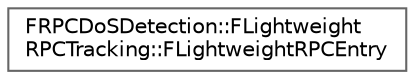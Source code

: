 digraph "Graphical Class Hierarchy"
{
 // INTERACTIVE_SVG=YES
 // LATEX_PDF_SIZE
  bgcolor="transparent";
  edge [fontname=Helvetica,fontsize=10,labelfontname=Helvetica,labelfontsize=10];
  node [fontname=Helvetica,fontsize=10,shape=box,height=0.2,width=0.4];
  rankdir="LR";
  Node0 [id="Node000000",label="FRPCDoSDetection::FLightweight\lRPCTracking::FLightweightRPCEntry",height=0.2,width=0.4,color="grey40", fillcolor="white", style="filled",URL="$d0/d04/structFRPCDoSDetection_1_1FLightweightRPCTracking_1_1FLightweightRPCEntry.html",tooltip=" "];
}
